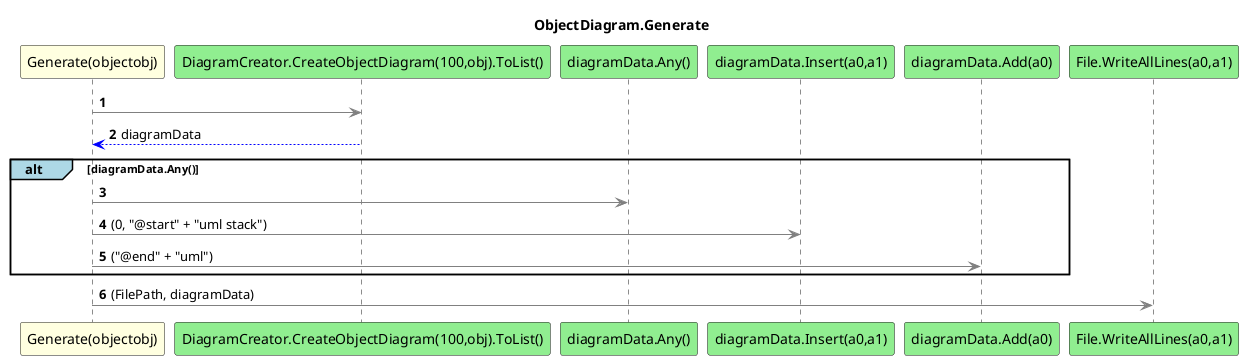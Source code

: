 @startuml ObjectDiagram.Generate
title ObjectDiagram.Generate
participant "Generate(objectobj)" as Generate_p0 #LightYellow
participant "DiagramCreator.CreateObjectDiagram(100,obj).ToList()" as DiagramCreator_CreateObjectDiagram_100_obj_ToList #LightGreen
participant "diagramData.Any()" as diagramData_Any #LightGreen
participant "diagramData.Insert(a0,a1)" as diagramData_Insert_a0_a1 #LightGreen
participant "diagramData.Add(a0)" as diagramData_Add_a0 #LightGreen
participant "File.WriteAllLines(a0,a1)" as File_WriteAllLines_a0_a1 #LightGreen
autonumber
Generate_p0 -[#grey]> DiagramCreator_CreateObjectDiagram_100_obj_ToList
DiagramCreator_CreateObjectDiagram_100_obj_ToList -[#blue]-> Generate_p0 : diagramData
alt#LightBlue diagramData.Any()
    Generate_p0 -[#grey]> diagramData_Any
    Generate_p0 -[#grey]> diagramData_Insert_a0_a1 : (0, "@start" + "uml stack")
    Generate_p0 -[#grey]> diagramData_Add_a0 : ("@end" + "uml")
end
Generate_p0 -[#grey]> File_WriteAllLines_a0_a1 : (FilePath, diagramData)
@enduml
